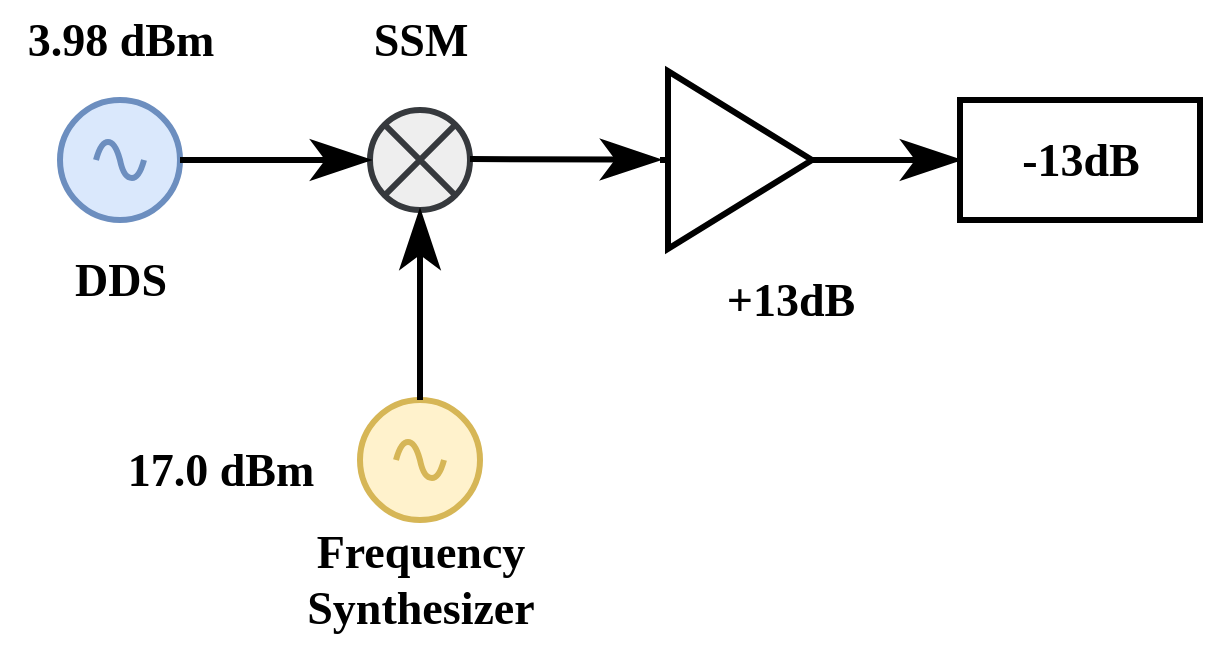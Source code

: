 <mxfile version="26.0.6">
  <diagram name="Page-1" id="9knJ2pqbwed2AeUmOM5w">
    <mxGraphModel dx="1434" dy="718" grid="1" gridSize="10" guides="1" tooltips="1" connect="1" arrows="1" fold="1" page="1" pageScale="1" pageWidth="1100" pageHeight="850" math="0" shadow="0">
      <root>
        <mxCell id="0" />
        <mxCell id="1" parent="0" />
        <mxCell id="9TDLlQAlEUStk0JPaJda-1" value="" style="pointerEvents=1;verticalLabelPosition=bottom;shadow=0;dashed=0;align=center;html=1;verticalAlign=top;shape=mxgraph.electrical.signal_sources.source;aspect=fixed;points=[[0.5,0,0],[1,0.5,0],[0.5,1,0],[0,0.5,0]];elSignalType=ac;strokeWidth=3;fillColor=#dae8fc;strokeColor=#6c8ebf;" parent="1" vertex="1">
          <mxGeometry x="100" y="210" width="60" height="60" as="geometry" />
        </mxCell>
        <mxCell id="9TDLlQAlEUStk0JPaJda-2" value="" style="pointerEvents=1;verticalLabelPosition=bottom;shadow=0;dashed=0;align=center;html=1;verticalAlign=top;shape=mxgraph.electrical.signal_sources.source;aspect=fixed;points=[[0.5,0,0],[1,0.5,0],[0.5,1,0],[0,0.5,0]];elSignalType=ac;strokeWidth=3;fillColor=#fff2cc;strokeColor=#d6b656;" parent="1" vertex="1">
          <mxGeometry x="250" y="360" width="60" height="60" as="geometry" />
        </mxCell>
        <mxCell id="9TDLlQAlEUStk0JPaJda-3" value="" style="verticalLabelPosition=bottom;shadow=0;dashed=0;align=center;html=1;verticalAlign=top;shape=mxgraph.electrical.abstract.multiplier;strokeWidth=3;fillColor=#eeeeee;strokeColor=#36393d;" parent="1" vertex="1">
          <mxGeometry x="255" y="215" width="50" height="50" as="geometry" />
        </mxCell>
        <mxCell id="9TDLlQAlEUStk0JPaJda-4" value="" style="endArrow=classicThin;html=1;strokeWidth=3;endSize=20;rounded=0;exitX=1;exitY=0.5;exitDx=0;exitDy=0;exitPerimeter=0;entryX=0;entryY=0.5;entryDx=0;entryDy=0;entryPerimeter=0;" parent="1" source="9TDLlQAlEUStk0JPaJda-1" target="9TDLlQAlEUStk0JPaJda-3" edge="1">
          <mxGeometry width="100" relative="1" as="geometry">
            <mxPoint x="360" y="400" as="sourcePoint" />
            <mxPoint x="460" y="400" as="targetPoint" />
          </mxGeometry>
        </mxCell>
        <mxCell id="9TDLlQAlEUStk0JPaJda-5" value="" style="endArrow=classicThin;html=1;strokeWidth=3;endSize=20;rounded=0;exitX=0.5;exitY=0;exitDx=0;exitDy=0;exitPerimeter=0;entryX=0.5;entryY=1;entryDx=0;entryDy=0;entryPerimeter=0;" parent="1" source="9TDLlQAlEUStk0JPaJda-2" target="9TDLlQAlEUStk0JPaJda-3" edge="1">
          <mxGeometry width="100" relative="1" as="geometry">
            <mxPoint x="170" y="250" as="sourcePoint" />
            <mxPoint x="265" y="250" as="targetPoint" />
          </mxGeometry>
        </mxCell>
        <mxCell id="9TDLlQAlEUStk0JPaJda-6" value="" style="endArrow=classicThin;html=1;strokeWidth=3;endSize=20;rounded=0;" parent="1" target="9TDLlQAlEUStk0JPaJda-7" edge="1">
          <mxGeometry width="100" relative="1" as="geometry">
            <mxPoint x="305" y="239.5" as="sourcePoint" />
            <mxPoint x="405" y="239.5" as="targetPoint" />
          </mxGeometry>
        </mxCell>
        <mxCell id="9TDLlQAlEUStk0JPaJda-7" value="" style="verticalLabelPosition=bottom;shadow=0;dashed=0;align=center;html=1;verticalAlign=top;shape=mxgraph.electrical.abstract.amplifier;strokeWidth=3;" parent="1" vertex="1">
          <mxGeometry x="400" y="195.55" width="80" height="88.89" as="geometry" />
        </mxCell>
        <mxCell id="9TDLlQAlEUStk0JPaJda-8" value="+13dB" style="text;html=1;align=center;verticalAlign=middle;resizable=0;points=[];autosize=1;strokeColor=none;fillColor=none;strokeWidth=1;fontFamily=Congenial;fontSize=23;fontStyle=1" parent="1" vertex="1">
          <mxGeometry x="420" y="290" width="90" height="40" as="geometry" />
        </mxCell>
        <mxCell id="9TDLlQAlEUStk0JPaJda-11" value="" style="endArrow=classicThin;html=1;strokeWidth=3;endSize=20;rounded=0;exitX=1;exitY=0.5;exitDx=0;exitDy=0;exitPerimeter=0;entryX=0;entryY=0.5;entryDx=0;entryDy=0;entryPerimeter=0;" parent="1" source="9TDLlQAlEUStk0JPaJda-7" target="9TDLlQAlEUStk0JPaJda-9" edge="1">
          <mxGeometry width="100" relative="1" as="geometry">
            <mxPoint x="315" y="249.5" as="sourcePoint" />
            <mxPoint x="620" y="270" as="targetPoint" />
          </mxGeometry>
        </mxCell>
        <mxCell id="9TDLlQAlEUStk0JPaJda-14" value="" style="group" parent="1" vertex="1" connectable="0">
          <mxGeometry x="550" y="210" width="120" height="60" as="geometry" />
        </mxCell>
        <mxCell id="9TDLlQAlEUStk0JPaJda-9" value="" style="verticalLabelPosition=bottom;verticalAlign=top;html=1;shape=mxgraph.basic.rect;fillColor2=none;strokeWidth=3;size=20;indent=5;" parent="9TDLlQAlEUStk0JPaJda-14" vertex="1">
          <mxGeometry width="120" height="60" as="geometry" />
        </mxCell>
        <mxCell id="9TDLlQAlEUStk0JPaJda-10" value="-13dB" style="text;html=1;align=center;verticalAlign=middle;resizable=0;points=[];autosize=1;strokeColor=none;fillColor=none;strokeWidth=1;fontFamily=Congenial;fontSize=23;fontStyle=1" parent="9TDLlQAlEUStk0JPaJda-14" vertex="1">
          <mxGeometry x="20" y="10" width="80" height="40" as="geometry" />
        </mxCell>
        <mxCell id="9TDLlQAlEUStk0JPaJda-15" value="Frequency&lt;div&gt;Synthesizer&lt;/div&gt;" style="text;html=1;align=center;verticalAlign=middle;resizable=0;points=[];autosize=1;strokeColor=none;fillColor=none;strokeWidth=1;fontFamily=Congenial;fontSize=23;fontStyle=1" parent="1" vertex="1">
          <mxGeometry x="215" y="415" width="130" height="70" as="geometry" />
        </mxCell>
        <mxCell id="9TDLlQAlEUStk0JPaJda-16" value="&lt;div&gt;DDS&lt;/div&gt;" style="text;html=1;align=center;verticalAlign=middle;resizable=0;points=[];autosize=1;strokeColor=none;fillColor=none;strokeWidth=1;fontFamily=Congenial;fontSize=23;fontStyle=1" parent="1" vertex="1">
          <mxGeometry x="95" y="280" width="70" height="40" as="geometry" />
        </mxCell>
        <mxCell id="9TDLlQAlEUStk0JPaJda-17" value="&lt;div&gt;SSM&lt;/div&gt;" style="text;html=1;align=center;verticalAlign=middle;resizable=0;points=[];autosize=1;strokeColor=none;fillColor=none;strokeWidth=1;fontFamily=Congenial;fontSize=23;fontStyle=1" parent="1" vertex="1">
          <mxGeometry x="245" y="160" width="70" height="40" as="geometry" />
        </mxCell>
        <mxCell id="nAM04V969YolYPxQZcXx-1" value="3.98 dBm" style="text;html=1;align=center;verticalAlign=middle;resizable=0;points=[];autosize=1;strokeColor=none;fillColor=none;strokeWidth=1;fontFamily=Congenial;fontSize=23;fontStyle=1" vertex="1" parent="1">
          <mxGeometry x="70" y="160" width="120" height="40" as="geometry" />
        </mxCell>
        <mxCell id="nAM04V969YolYPxQZcXx-2" value="17.0 dBm" style="text;html=1;align=center;verticalAlign=middle;resizable=0;points=[];autosize=1;strokeColor=none;fillColor=none;strokeWidth=1;fontFamily=Congenial;fontSize=23;fontStyle=1" vertex="1" parent="1">
          <mxGeometry x="120" y="375" width="120" height="40" as="geometry" />
        </mxCell>
      </root>
    </mxGraphModel>
  </diagram>
</mxfile>
